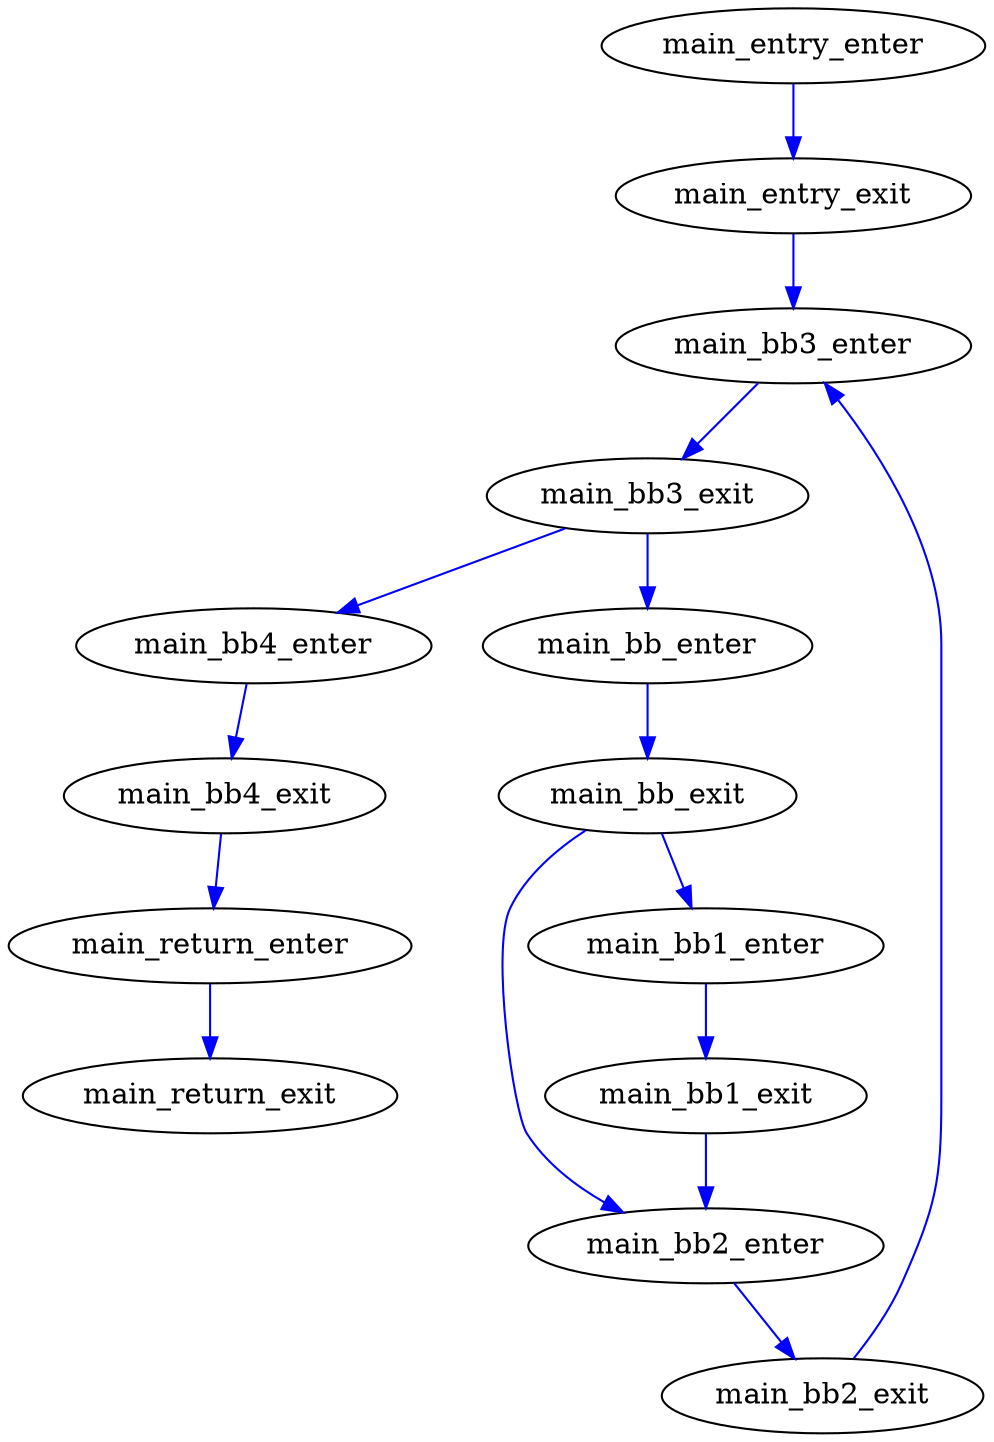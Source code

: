 digraph test6 {
edge [color=Blue]
{rank=min; main_entry_enter}

main_return_exit [label="main_return_exit"]
main_return_enter [label="main_return_enter"]
main_bb4_exit [label="main_bb4_exit"]
main_bb4_enter [label="main_bb4_enter"]
main_bb3_exit [label="main_bb3_exit"]
main_bb3_enter [label="main_bb3_enter"]
main_bb2_exit [label="main_bb2_exit"]
main_bb1_exit [label="main_bb1_exit"]
main_bb2_enter [label="main_bb2_enter"]
main_bb1_enter [label="main_bb1_enter"]
main_bb_exit [label="main_bb_exit"]
main_bb_enter [label="main_bb_enter"]
main_bb3_enter [label="main_bb3_enter"]
main_entry_exit [label="main_entry_exit"]
main_entry_enter [label="main_entry_enter"]

main_return_enter->main_return_exit
main_bb4_exit->main_return_enter
main_bb4_enter->main_bb4_exit
main_bb3_exit->main_bb4_enter
main_bb3_exit->main_bb_enter
main_bb3_enter->main_bb3_exit
main_bb2_exit->main_bb3_enter
main_bb2_enter->main_bb2_exit
main_bb1_exit->main_bb2_enter
main_bb1_enter->main_bb1_exit
main_bb_exit->main_bb2_enter
main_bb_exit->main_bb1_enter
main_bb_enter->main_bb_exit
main_entry_exit->main_bb3_enter
main_entry_enter->main_entry_exit
}
